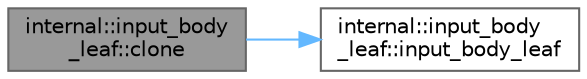 digraph "internal::input_body_leaf::clone"
{
 // LATEX_PDF_SIZE
  bgcolor="transparent";
  edge [fontname=Helvetica,fontsize=10,labelfontname=Helvetica,labelfontsize=10];
  node [fontname=Helvetica,fontsize=10,shape=box,height=0.2,width=0.4];
  rankdir="LR";
  Node1 [id="Node000001",label="internal::input_body\l_leaf::clone",height=0.2,width=0.4,color="gray40", fillcolor="grey60", style="filled", fontcolor="black",tooltip=" "];
  Node1 -> Node2 [id="edge1_Node000001_Node000002",color="steelblue1",style="solid",tooltip=" "];
  Node2 [id="Node000002",label="internal::input_body\l_leaf::input_body_leaf",height=0.2,width=0.4,color="grey40", fillcolor="white", style="filled",URL="$classinternal_1_1input__body__leaf.html#ae5344f45142a4eb4a342a2efc5a9074d",tooltip=" "];
}
